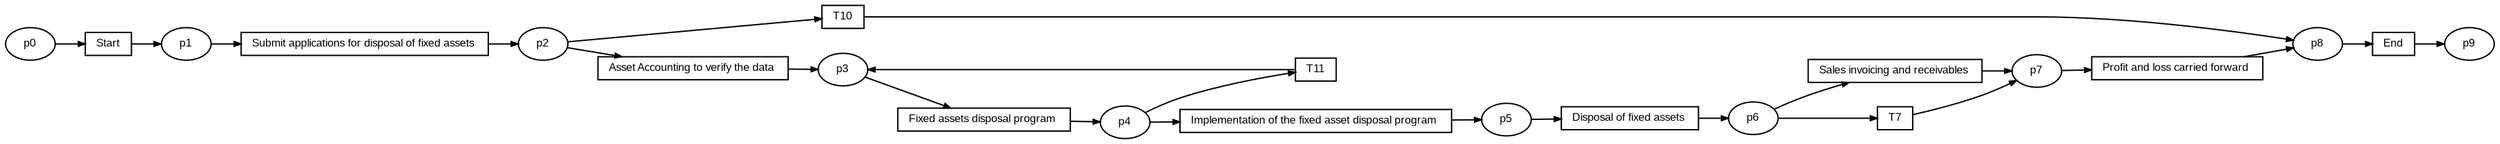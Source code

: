 digraph G {ranksep=".3"; fontsize="8"; remincross=true; margin="0.0,0.0"; fontname="Arial";rankdir="LR"; 
edge [arrowsize="0.5"];
node [height=".2",width=".2",fontname="Arial",fontsize="8"];
t0 [shape="box",label="Start"];
t1 [shape="box",label="Submit applications for disposal of fixed assets "];
t2 [shape="box",label="T10"];
t3 [shape="box",label="T11"];
t4 [shape="box",label="Asset Accounting to verify the data "];
t5 [shape="box",label="Fixed assets disposal program "];
t6 [shape="box",label="Implementation of the fixed asset disposal program "];
t7 [shape="box",label="Disposal of fixed assets "];
t8 [shape="box",label="Sales invoicing and receivables "];
t9 [shape="box",label="T7"];
t10 [shape="box",label="Profit and loss carried forward "];
t11 [shape="box",label="End"];
p0 [shape="oval",label="p0"];
p1 [shape="oval",label="p1"];
p2 [shape="oval",label="p2"];
p3 [shape="oval",label="p3"];
p4 [shape="oval",label="p4"];
p5 [shape="oval",label="p5"];
p6 [shape="oval",label="p6"];
p7 [shape="oval",label="p7"];
p8 [shape="oval",label="p8"];
p9 [shape="oval",label="p9"];
t11 -> p9[label=""];
t6 -> p5[label=""];
t1 -> p2[label=""];
p4 -> t6[label=""];
p0 -> t0[label=""];
t4 -> p3[label=""];
p7 -> t10[label=""];
t2 -> p8[label=""];
t3 -> p3[label=""];
t9 -> p7[label=""];
p3 -> t5[label=""];
t10 -> p8[label=""];
t8 -> p7[label=""];
p4 -> t3[label=""];
p2 -> t2[label=""];
t0 -> p1[label=""];
p2 -> t4[label=""];
t5 -> p4[label=""];
p6 -> t8[label=""];
p5 -> t7[label=""];
p8 -> t11[label=""];
t7 -> p6[label=""];
p1 -> t1[label=""];
p6 -> t9[label=""];
}
